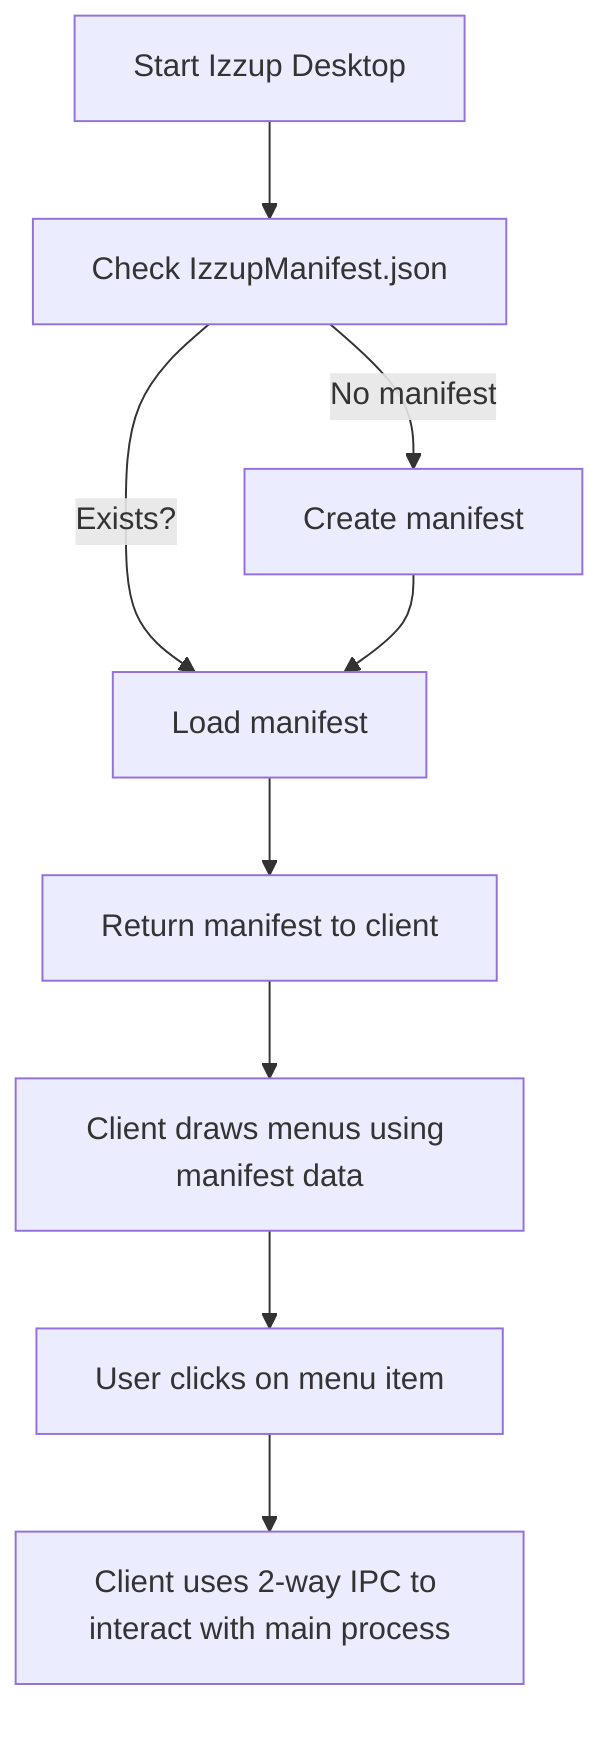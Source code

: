 graph TD
    A[Start Izzup Desktop] --> B[Check IzzupManifest.json]
    B -->|Exists?| C[Load manifest]
    B -->|No manifest| D[Create manifest]
    D --> C[Load manifest]
    C --> E[Return manifest to client]
    E --> F[Client draws menus using manifest data]
    F --> G[User clicks on menu item]
    G --> H[Client uses 2-way IPC to interact with main process]